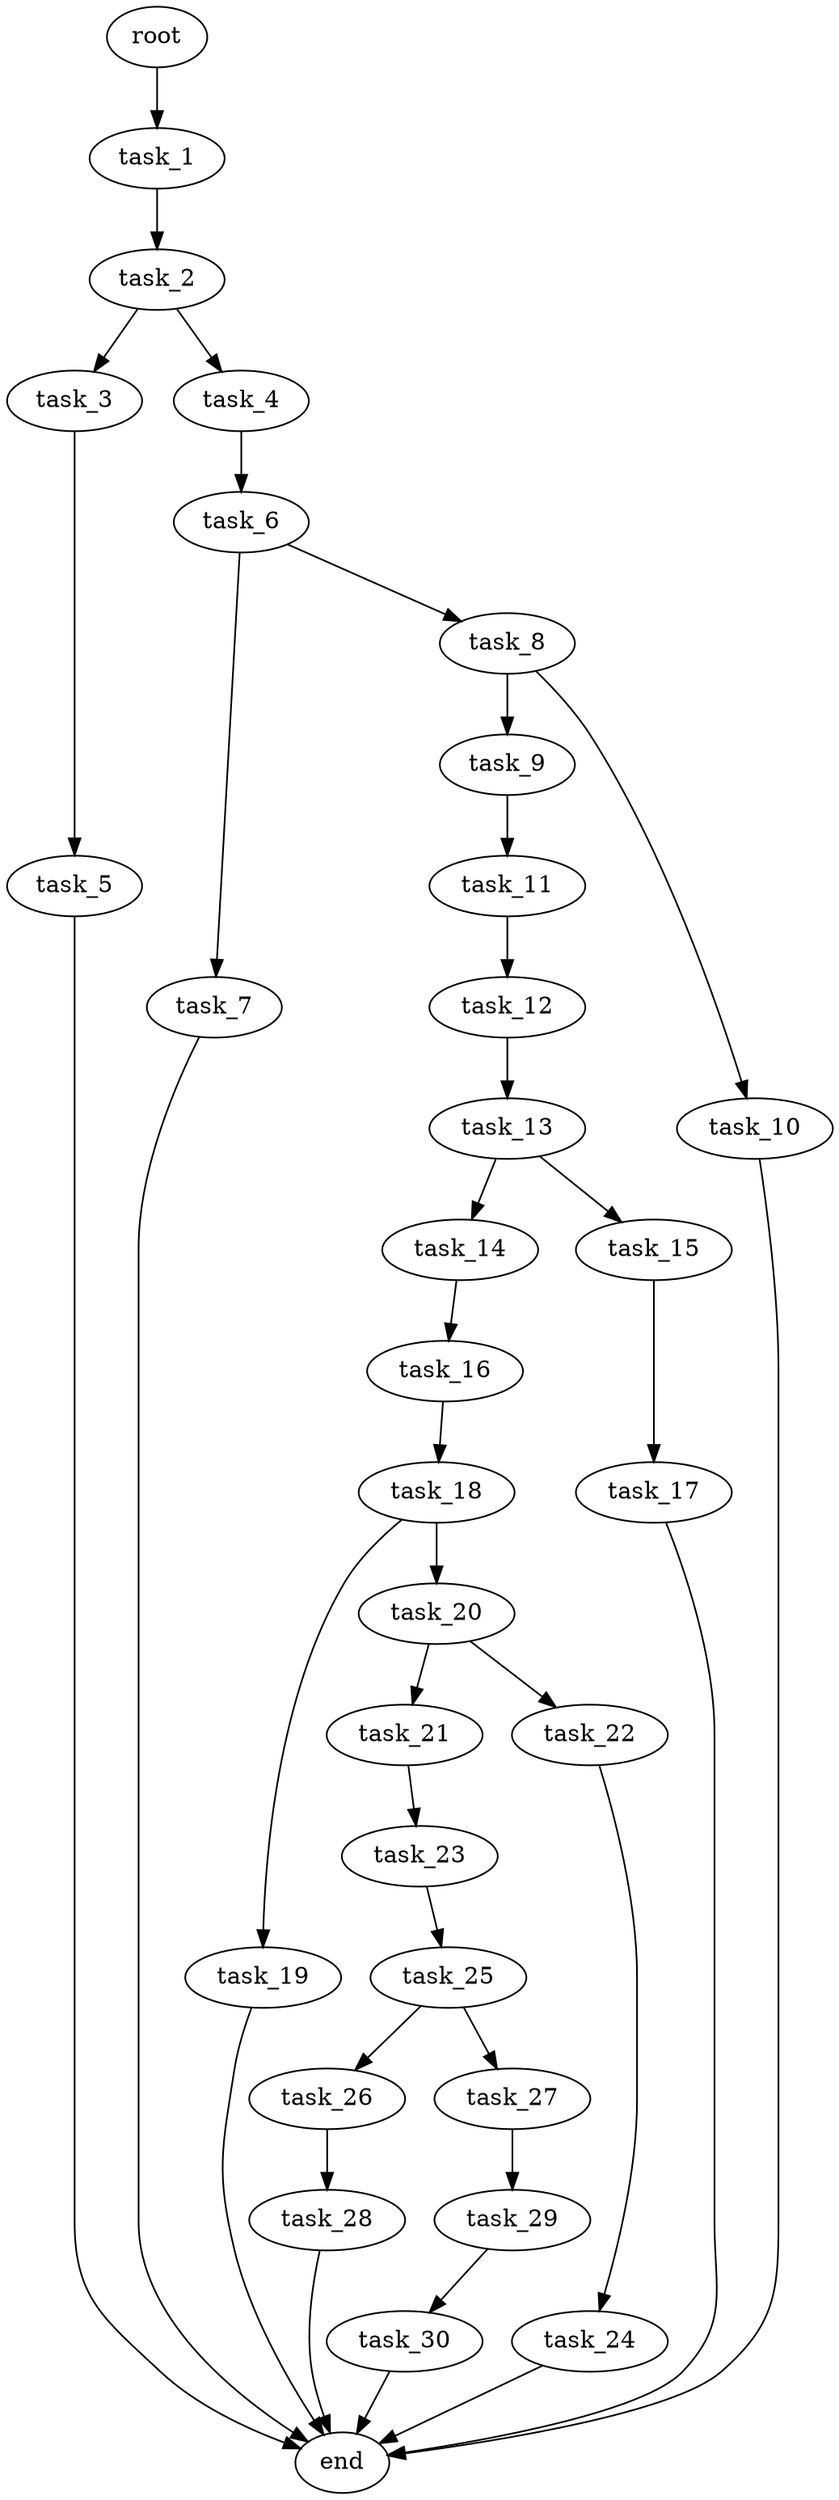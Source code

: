 digraph G {
  root [size="0.000000e+00"];
  task_1 [size="2.117391e+10"];
  task_2 [size="3.269131e+10"];
  task_3 [size="7.612536e+10"];
  task_4 [size="3.791883e+10"];
  task_5 [size="7.520346e+10"];
  task_6 [size="8.319411e+10"];
  task_7 [size="2.523463e+10"];
  task_8 [size="8.199804e+09"];
  task_9 [size="1.948135e+09"];
  task_10 [size="5.394651e+10"];
  task_11 [size="9.999078e+10"];
  task_12 [size="3.500253e+10"];
  task_13 [size="6.501791e+10"];
  task_14 [size="7.812549e+10"];
  task_15 [size="6.517895e+10"];
  task_16 [size="7.542578e+10"];
  task_17 [size="9.496168e+10"];
  task_18 [size="1.994407e+10"];
  task_19 [size="2.047798e+09"];
  task_20 [size="1.524671e+10"];
  task_21 [size="1.263084e+10"];
  task_22 [size="6.694919e+10"];
  task_23 [size="5.640132e+10"];
  task_24 [size="2.180427e+10"];
  task_25 [size="6.994950e+10"];
  task_26 [size="7.669214e+10"];
  task_27 [size="1.678724e+10"];
  task_28 [size="6.072868e+10"];
  task_29 [size="7.479509e+10"];
  task_30 [size="1.146214e+10"];
  end [size="0.000000e+00"];

  root -> task_1 [size="1.000000e-12"];
  task_1 -> task_2 [size="3.269131e+08"];
  task_2 -> task_3 [size="7.612536e+08"];
  task_2 -> task_4 [size="3.791883e+08"];
  task_3 -> task_5 [size="7.520346e+08"];
  task_4 -> task_6 [size="8.319411e+08"];
  task_5 -> end [size="1.000000e-12"];
  task_6 -> task_7 [size="2.523463e+08"];
  task_6 -> task_8 [size="8.199804e+07"];
  task_7 -> end [size="1.000000e-12"];
  task_8 -> task_9 [size="1.948135e+07"];
  task_8 -> task_10 [size="5.394651e+08"];
  task_9 -> task_11 [size="9.999078e+08"];
  task_10 -> end [size="1.000000e-12"];
  task_11 -> task_12 [size="3.500253e+08"];
  task_12 -> task_13 [size="6.501791e+08"];
  task_13 -> task_14 [size="7.812549e+08"];
  task_13 -> task_15 [size="6.517895e+08"];
  task_14 -> task_16 [size="7.542578e+08"];
  task_15 -> task_17 [size="9.496168e+08"];
  task_16 -> task_18 [size="1.994407e+08"];
  task_17 -> end [size="1.000000e-12"];
  task_18 -> task_19 [size="2.047798e+07"];
  task_18 -> task_20 [size="1.524671e+08"];
  task_19 -> end [size="1.000000e-12"];
  task_20 -> task_21 [size="1.263084e+08"];
  task_20 -> task_22 [size="6.694919e+08"];
  task_21 -> task_23 [size="5.640132e+08"];
  task_22 -> task_24 [size="2.180427e+08"];
  task_23 -> task_25 [size="6.994950e+08"];
  task_24 -> end [size="1.000000e-12"];
  task_25 -> task_26 [size="7.669214e+08"];
  task_25 -> task_27 [size="1.678724e+08"];
  task_26 -> task_28 [size="6.072868e+08"];
  task_27 -> task_29 [size="7.479509e+08"];
  task_28 -> end [size="1.000000e-12"];
  task_29 -> task_30 [size="1.146214e+08"];
  task_30 -> end [size="1.000000e-12"];
}
